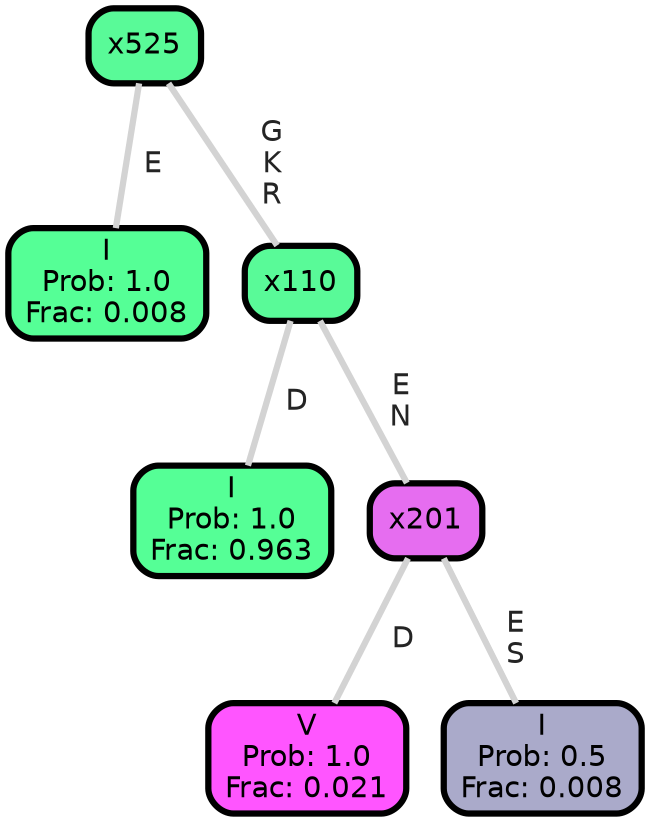 graph Tree {
node [shape=box, style="filled, rounded",color="black",penwidth="3",fontcolor="black",                 fontname=helvetica] ;
graph [ranksep="0 equally", splines=straight,                 bgcolor=transparent, dpi=200] ;
edge [fontname=helvetica, fontweight=bold,fontcolor=grey14,color=lightgray] ;
0 [label="I
Prob: 1.0
Frac: 0.008", fillcolor="#55ff96"] ;
1 [label="x525", fillcolor="#59fa98"] ;
2 [label="I
Prob: 1.0
Frac: 0.963", fillcolor="#55ff96"] ;
3 [label="x110", fillcolor="#59fa98"] ;
4 [label="V
Prob: 1.0
Frac: 0.021", fillcolor="#ff55ff"] ;
5 [label="x201", fillcolor="#e66df0"] ;
6 [label="I
Prob: 0.5
Frac: 0.008", fillcolor="#aaaaca"] ;
1 -- 0 [label=" E",penwidth=3] ;
1 -- 3 [label=" G\n K\n R",penwidth=3] ;
3 -- 2 [label=" D",penwidth=3] ;
3 -- 5 [label=" E\n N",penwidth=3] ;
5 -- 4 [label=" D",penwidth=3] ;
5 -- 6 [label=" E\n S",penwidth=3] ;
{rank = same;}}